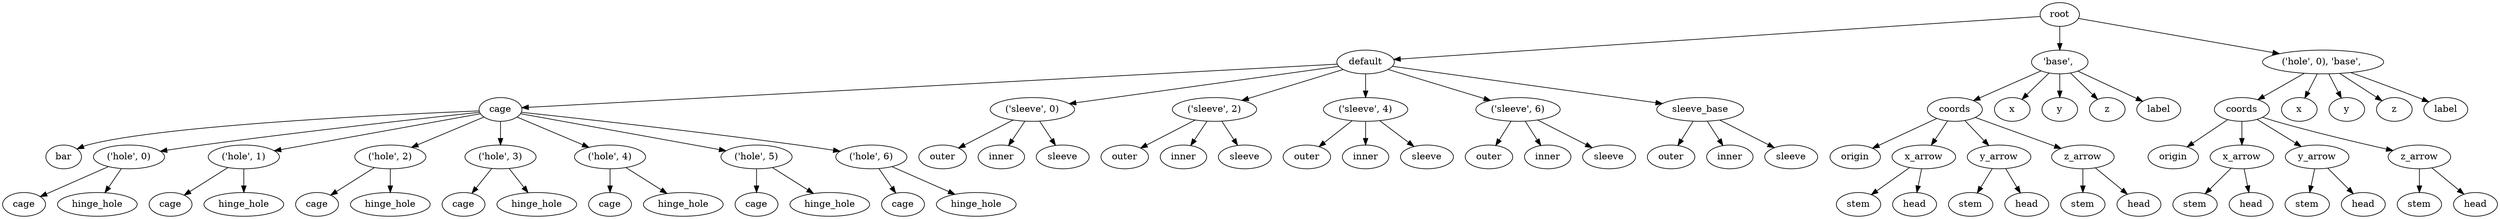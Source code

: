 digraph default {
    root_329 [label="root"];
    default_330 [label="default"];
    cage_331 [label="cage"];
    bar_332 [label="bar"];
    hole_333 [label="\('hole',\ 0\)"];
    cage_334 [label="cage"];
    hinge_hole_335 [label="hinge_hole"];
    hole_336 [label="\('hole',\ 1\)"];
    cage_337 [label="cage"];
    hinge_hole_338 [label="hinge_hole"];
    hole_339 [label="\('hole',\ 2\)"];
    cage_340 [label="cage"];
    hinge_hole_341 [label="hinge_hole"];
    hole_342 [label="\('hole',\ 3\)"];
    cage_343 [label="cage"];
    hinge_hole_344 [label="hinge_hole"];
    hole_345 [label="\('hole',\ 4\)"];
    cage_346 [label="cage"];
    hinge_hole_347 [label="hinge_hole"];
    hole_348 [label="\('hole',\ 5\)"];
    cage_349 [label="cage"];
    hinge_hole_350 [label="hinge_hole"];
    hole_351 [label="\('hole',\ 6\)"];
    cage_352 [label="cage"];
    hinge_hole_353 [label="hinge_hole"];
    sleeve_354 [label="\('sleeve',\ 0\)"];
    outer_355 [label="outer"];
    inner_356 [label="inner"];
    sleeve_357 [label="sleeve"];
    sleeve_358 [label="\('sleeve',\ 2\)"];
    outer_359 [label="outer"];
    inner_360 [label="inner"];
    sleeve_361 [label="sleeve"];
    sleeve_362 [label="\('sleeve',\ 4\)"];
    outer_363 [label="outer"];
    inner_364 [label="inner"];
    sleeve_365 [label="sleeve"];
    sleeve_366 [label="\('sleeve',\ 6\)"];
    outer_367 [label="outer"];
    inner_368 [label="inner"];
    sleeve_369 [label="sleeve"];
    sleeve_base_370 [label="sleeve_base"];
    outer_371 [label="outer"];
    inner_372 [label="inner"];
    sleeve_373 [label="sleeve"];
    374 [label="'base',\ "];
    coords_375 [label="coords"];
    origin_376 [label="origin"];
    x_arrow_377 [label="x_arrow"];
    stem_378 [label="stem"];
    head_379 [label="head"];
    y_arrow_380 [label="y_arrow"];
    stem_381 [label="stem"];
    head_382 [label="head"];
    z_arrow_383 [label="z_arrow"];
    stem_384 [label="stem"];
    head_385 [label="head"];
    x_386 [label="x"];
    y_387 [label="y"];
    z_388 [label="z"];
    label_389 [label="label"];
    390 [label="\('hole',\ 0\),\ 'base',\ "];
    coords_391 [label="coords"];
    origin_392 [label="origin"];
    x_arrow_393 [label="x_arrow"];
    stem_394 [label="stem"];
    head_395 [label="head"];
    y_arrow_396 [label="y_arrow"];
    stem_397 [label="stem"];
    head_398 [label="head"];
    z_arrow_399 [label="z_arrow"];
    stem_400 [label="stem"];
    head_401 [label="head"];
    x_402 [label="x"];
    y_403 [label="y"];
    z_404 [label="z"];
    label_405 [label="label"];
    root_329 -> default_330;
    default_330 -> cage_331;
    cage_331 -> bar_332;
    cage_331 -> hole_333;
    hole_333 -> cage_334;
    hole_333 -> hinge_hole_335;
    cage_331 -> hole_336;
    hole_336 -> cage_337;
    hole_336 -> hinge_hole_338;
    cage_331 -> hole_339;
    hole_339 -> cage_340;
    hole_339 -> hinge_hole_341;
    cage_331 -> hole_342;
    hole_342 -> cage_343;
    hole_342 -> hinge_hole_344;
    cage_331 -> hole_345;
    hole_345 -> cage_346;
    hole_345 -> hinge_hole_347;
    cage_331 -> hole_348;
    hole_348 -> cage_349;
    hole_348 -> hinge_hole_350;
    cage_331 -> hole_351;
    hole_351 -> cage_352;
    hole_351 -> hinge_hole_353;
    default_330 -> sleeve_354;
    sleeve_354 -> outer_355;
    sleeve_354 -> inner_356;
    sleeve_354 -> sleeve_357;
    default_330 -> sleeve_358;
    sleeve_358 -> outer_359;
    sleeve_358 -> inner_360;
    sleeve_358 -> sleeve_361;
    default_330 -> sleeve_362;
    sleeve_362 -> outer_363;
    sleeve_362 -> inner_364;
    sleeve_362 -> sleeve_365;
    default_330 -> sleeve_366;
    sleeve_366 -> outer_367;
    sleeve_366 -> inner_368;
    sleeve_366 -> sleeve_369;
    default_330 -> sleeve_base_370;
    sleeve_base_370 -> outer_371;
    sleeve_base_370 -> inner_372;
    sleeve_base_370 -> sleeve_373;
    root_329 -> 374;
    374 -> coords_375;
    coords_375 -> origin_376;
    coords_375 -> x_arrow_377;
    x_arrow_377 -> stem_378;
    x_arrow_377 -> head_379;
    coords_375 -> y_arrow_380;
    y_arrow_380 -> stem_381;
    y_arrow_380 -> head_382;
    coords_375 -> z_arrow_383;
    z_arrow_383 -> stem_384;
    z_arrow_383 -> head_385;
    374 -> x_386;
    374 -> y_387;
    374 -> z_388;
    374 -> label_389;
    root_329 -> 390;
    390 -> coords_391;
    coords_391 -> origin_392;
    coords_391 -> x_arrow_393;
    x_arrow_393 -> stem_394;
    x_arrow_393 -> head_395;
    coords_391 -> y_arrow_396;
    y_arrow_396 -> stem_397;
    y_arrow_396 -> head_398;
    coords_391 -> z_arrow_399;
    z_arrow_399 -> stem_400;
    z_arrow_399 -> head_401;
    390 -> x_402;
    390 -> y_403;
    390 -> z_404;
    390 -> label_405;
}
